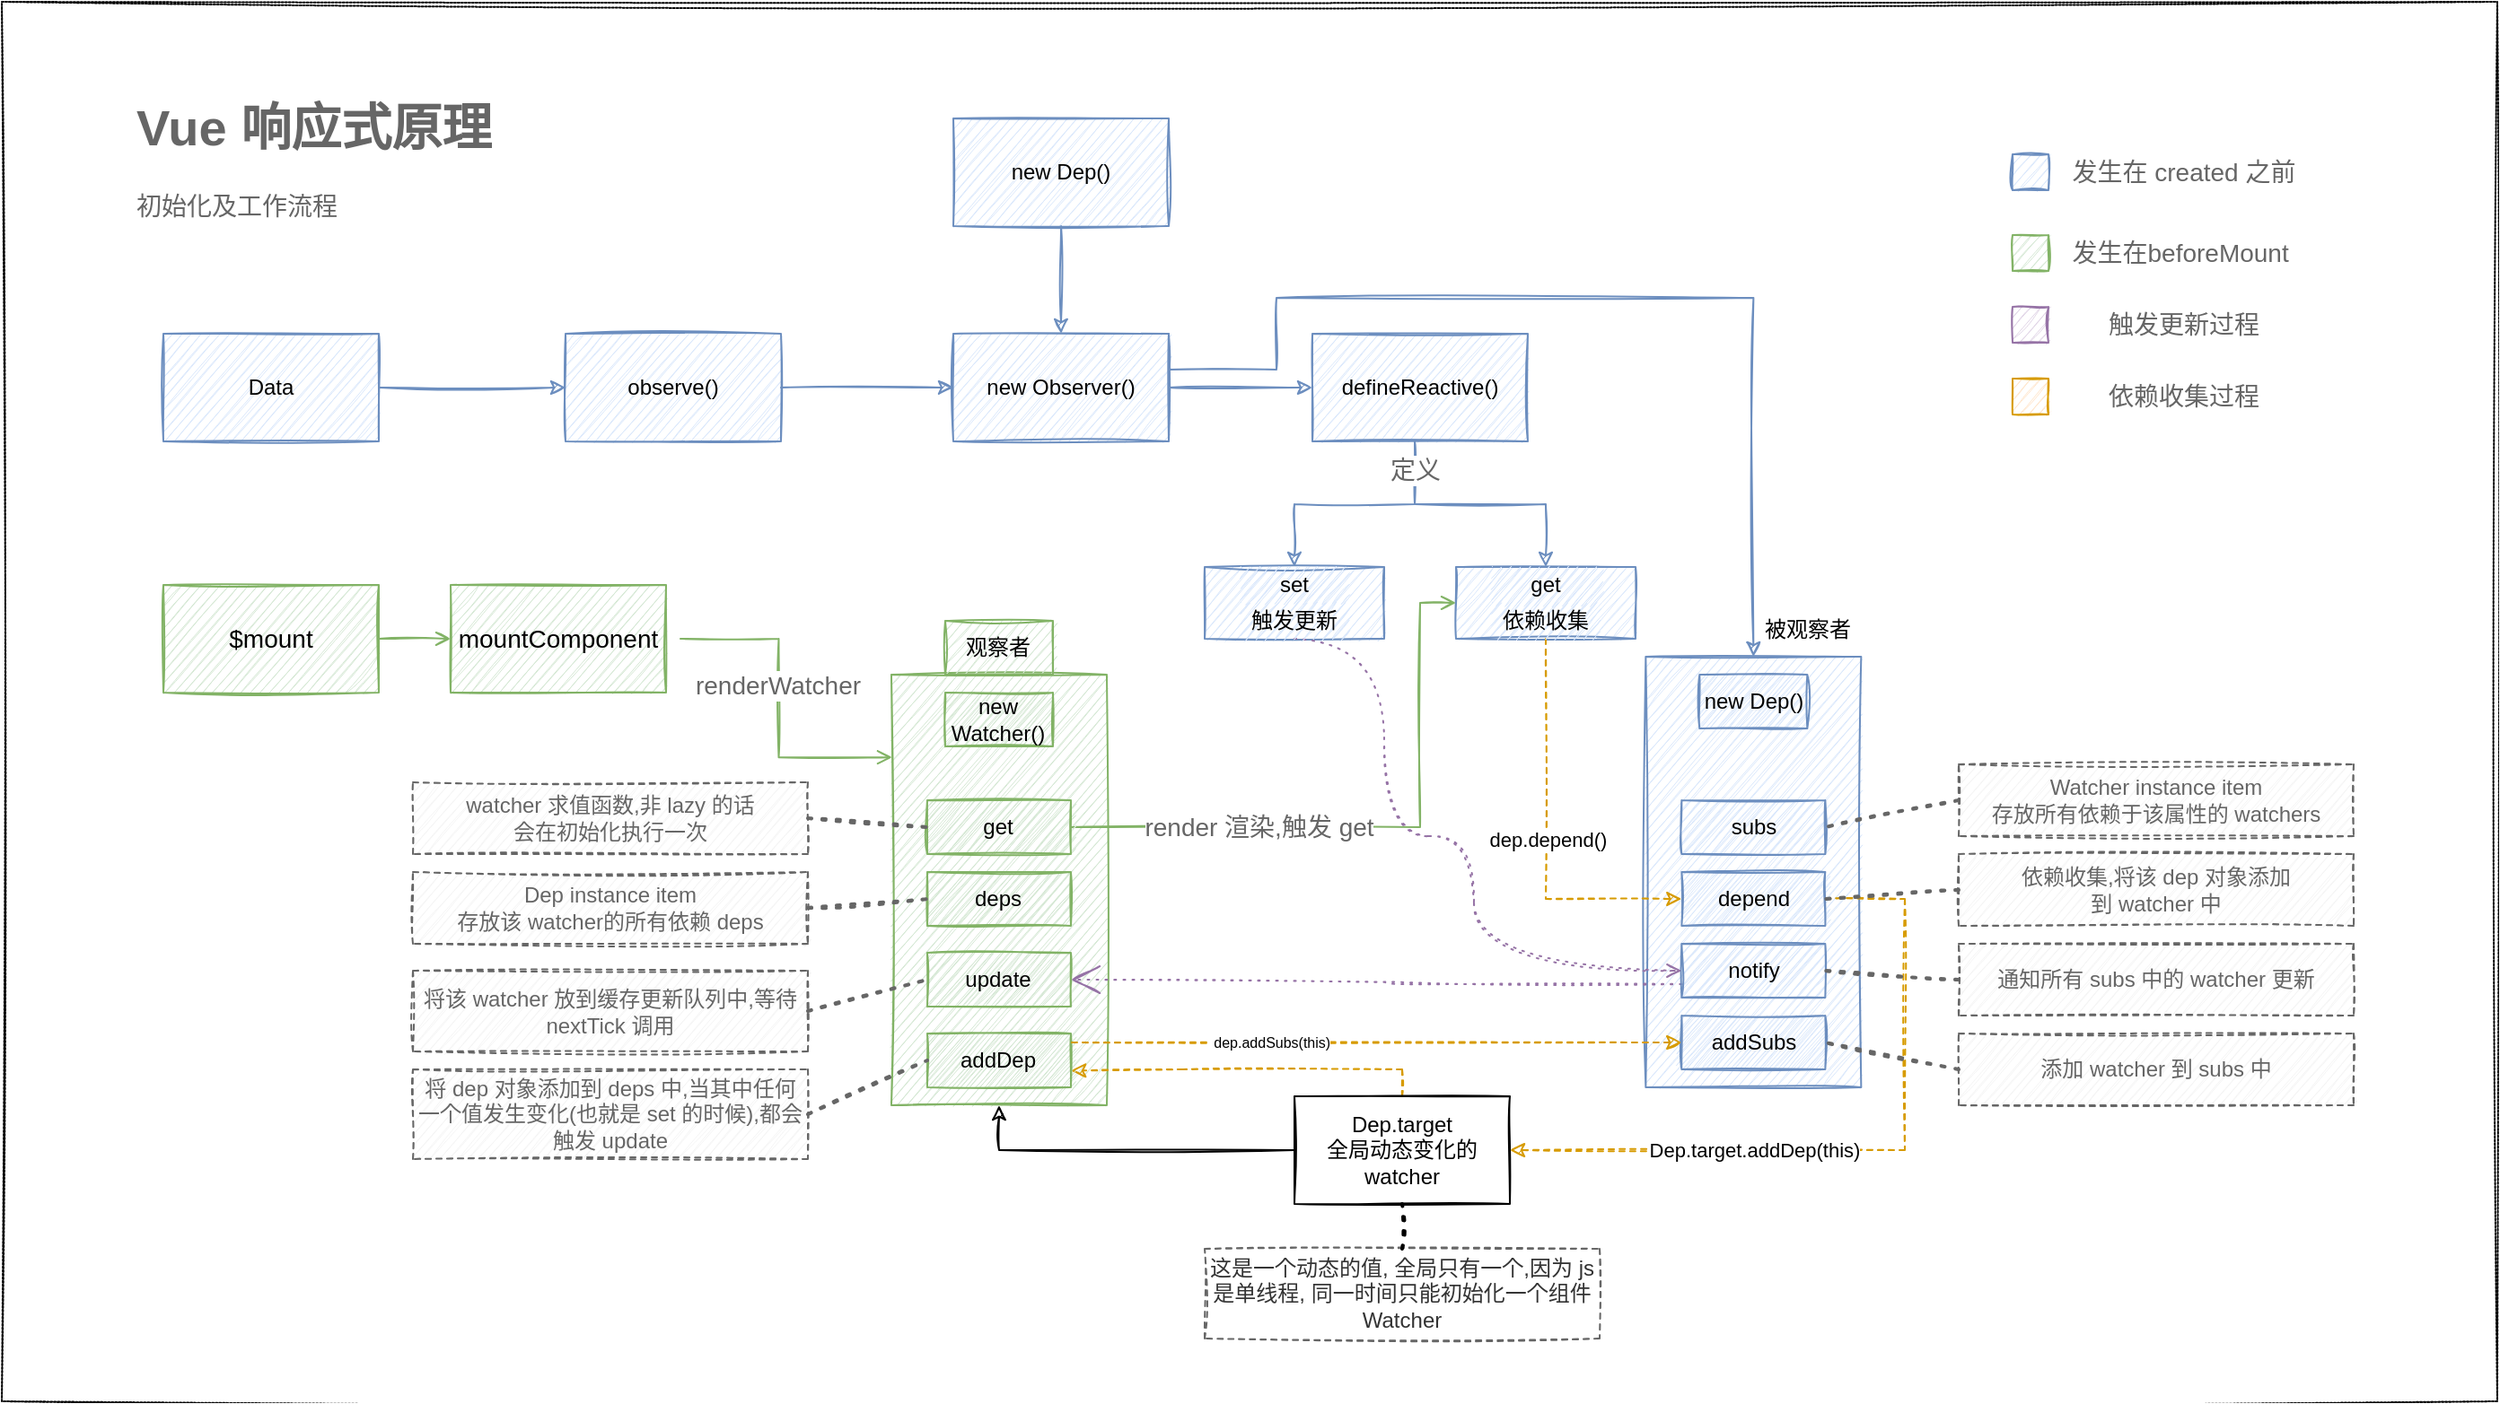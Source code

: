 <mxfile version="20.2.5" type="github">
  <diagram id="oEN0UopW_Hhm3qJJgfKZ" name="第 1 页">
    <mxGraphModel dx="3067" dy="2512" grid="1" gridSize="10" guides="1" tooltips="1" connect="1" arrows="1" fold="1" page="1" pageScale="1" pageWidth="827" pageHeight="1169" math="0" shadow="0">
      <root>
        <mxCell id="0" />
        <mxCell id="1" parent="0" />
        <mxCell id="HY8gtdqYPerpBEf_6ajo-25" value="" style="rounded=0;whiteSpace=wrap;html=1;sketch=1;hachureGap=4;fontFamily=Architects Daughter;fontSource=https%3A%2F%2Ffonts.googleapis.com%2Fcss%3Ffamily%3DArchitects%2BDaughter;fontSize=20;dashed=1;dashPattern=1 1;" vertex="1" parent="1">
          <mxGeometry x="-20" y="-125" width="1390" height="780" as="geometry" />
        </mxCell>
        <mxCell id="aYjI6461RRGYp5ql17L--451" style="edgeStyle=orthogonalEdgeStyle;rounded=0;orthogonalLoop=1;jettySize=auto;html=1;exitX=1;exitY=0.5;exitDx=0;exitDy=0;entryX=0;entryY=0.5;entryDx=0;entryDy=0;sketch=1;fillColor=#dae8fc;strokeColor=#6c8ebf;" parent="1" source="aYjI6461RRGYp5ql17L--437" target="aYjI6461RRGYp5ql17L--450" edge="1">
          <mxGeometry relative="1" as="geometry" />
        </mxCell>
        <mxCell id="aYjI6461RRGYp5ql17L--437" value="Data" style="rounded=0;whiteSpace=wrap;html=1;sketch=1;fillColor=#dae8fc;strokeColor=#6c8ebf;" parent="1" vertex="1">
          <mxGeometry x="70" y="60" width="120" height="60" as="geometry" />
        </mxCell>
        <mxCell id="aYjI6461RRGYp5ql17L--453" value="" style="edgeStyle=orthogonalEdgeStyle;rounded=0;orthogonalLoop=1;jettySize=auto;html=1;sketch=1;fillColor=#dae8fc;strokeColor=#6c8ebf;" parent="1" source="aYjI6461RRGYp5ql17L--450" target="aYjI6461RRGYp5ql17L--452" edge="1">
          <mxGeometry relative="1" as="geometry" />
        </mxCell>
        <mxCell id="aYjI6461RRGYp5ql17L--450" value="observe()" style="rounded=0;whiteSpace=wrap;html=1;sketch=1;fillColor=#dae8fc;strokeColor=#6c8ebf;" parent="1" vertex="1">
          <mxGeometry x="294" y="60" width="120" height="60" as="geometry" />
        </mxCell>
        <mxCell id="aYjI6461RRGYp5ql17L--457" value="" style="edgeStyle=orthogonalEdgeStyle;rounded=0;orthogonalLoop=1;jettySize=auto;html=1;sketch=1;fillColor=#dae8fc;strokeColor=#6c8ebf;" parent="1" source="aYjI6461RRGYp5ql17L--452" target="aYjI6461RRGYp5ql17L--456" edge="1">
          <mxGeometry relative="1" as="geometry" />
        </mxCell>
        <mxCell id="aYjI6461RRGYp5ql17L--452" value="new Observer()" style="rounded=0;whiteSpace=wrap;html=1;sketch=1;fillColor=#dae8fc;strokeColor=#6c8ebf;" parent="1" vertex="1">
          <mxGeometry x="510" y="60" width="120" height="60" as="geometry" />
        </mxCell>
        <mxCell id="aYjI6461RRGYp5ql17L--455" value="" style="edgeStyle=orthogonalEdgeStyle;rounded=0;orthogonalLoop=1;jettySize=auto;html=1;sketch=1;fillColor=#dae8fc;strokeColor=#6c8ebf;" parent="1" source="aYjI6461RRGYp5ql17L--454" target="aYjI6461RRGYp5ql17L--452" edge="1">
          <mxGeometry relative="1" as="geometry" />
        </mxCell>
        <mxCell id="aYjI6461RRGYp5ql17L--454" value="new Dep()" style="rounded=0;whiteSpace=wrap;html=1;sketch=1;fillColor=#dae8fc;strokeColor=#6c8ebf;" parent="1" vertex="1">
          <mxGeometry x="510" y="-60" width="120" height="60" as="geometry" />
        </mxCell>
        <mxCell id="aYjI6461RRGYp5ql17L--456" value="defineReactive()" style="whiteSpace=wrap;html=1;rounded=0;sketch=1;fillColor=#dae8fc;strokeColor=#6c8ebf;" parent="1" vertex="1">
          <mxGeometry x="710" y="60" width="120" height="60" as="geometry" />
        </mxCell>
        <mxCell id="2VksLgnImFCW1rFduUMJ-3" value="" style="edgeStyle=orthogonalEdgeStyle;rounded=0;orthogonalLoop=1;jettySize=auto;html=1;entryX=0.5;entryY=0;entryDx=0;entryDy=0;exitX=1;exitY=0;exitDx=0;exitDy=0;sketch=1;fillColor=#dae8fc;strokeColor=#6c8ebf;" parent="1" source="aYjI6461RRGYp5ql17L--452" target="2VksLgnImFCW1rFduUMJ-17" edge="1">
          <mxGeometry relative="1" as="geometry">
            <mxPoint x="827" y="-30.0" as="sourcePoint" />
            <mxPoint x="955" y="560" as="targetPoint" />
            <Array as="points">
              <mxPoint x="630" y="80" />
              <mxPoint x="690" y="80" />
              <mxPoint x="690" y="40" />
              <mxPoint x="956" y="40" />
            </Array>
          </mxGeometry>
        </mxCell>
        <mxCell id="aYjI6461RRGYp5ql17L--468" value="" style="whiteSpace=wrap;html=1;direction=east;rounded=0;sketch=1;fillColor=#dae8fc;strokeColor=#6c8ebf;" parent="1" vertex="1">
          <mxGeometry x="650" y="190" width="100" height="40" as="geometry" />
        </mxCell>
        <mxCell id="aYjI6461RRGYp5ql17L--469" value="" style="edgeStyle=elbowEdgeStyle;elbow=vertical;html=1;rounded=0;exitX=0.475;exitY=1;exitDx=0;exitDy=0;exitPerimeter=0;sketch=1;fillColor=#dae8fc;strokeColor=#6c8ebf;" parent="1" source="aYjI6461RRGYp5ql17L--456" target="aYjI6461RRGYp5ql17L--468" edge="1">
          <mxGeometry relative="1" as="geometry">
            <mxPoint x="767" y="120" as="sourcePoint" />
          </mxGeometry>
        </mxCell>
        <mxCell id="aYjI6461RRGYp5ql17L--470" value="" style="whiteSpace=wrap;html=1;direction=east;rounded=0;sketch=1;fillColor=#dae8fc;strokeColor=#6c8ebf;" parent="1" vertex="1">
          <mxGeometry x="790" y="190" width="100" height="40" as="geometry" />
        </mxCell>
        <mxCell id="aYjI6461RRGYp5ql17L--471" value="" style="edgeStyle=elbowEdgeStyle;elbow=vertical;html=1;rounded=0;exitX=0.475;exitY=1;exitDx=0;exitDy=0;exitPerimeter=0;sketch=1;fillColor=#dae8fc;strokeColor=#6c8ebf;" parent="1" source="aYjI6461RRGYp5ql17L--456" target="aYjI6461RRGYp5ql17L--470" edge="1">
          <mxGeometry relative="1" as="geometry">
            <mxPoint x="767" y="120" as="sourcePoint" />
          </mxGeometry>
        </mxCell>
        <mxCell id="HY8gtdqYPerpBEf_6ajo-78" value="定义" style="edgeLabel;html=1;align=center;verticalAlign=middle;resizable=0;points=[];fontSize=14;fontFamily=Helvetica;fontColor=#666666;" vertex="1" connectable="0" parent="aYjI6461RRGYp5ql17L--471">
          <mxGeometry x="-0.779" relative="1" as="geometry">
            <mxPoint as="offset" />
          </mxGeometry>
        </mxCell>
        <mxCell id="2VksLgnImFCW1rFduUMJ-1" value="" style="rounded=0;whiteSpace=wrap;html=1;sketch=1;fillColor=#d5e8d4;strokeColor=#82b366;" parent="1" vertex="1">
          <mxGeometry x="475.48" y="250" width="120" height="240" as="geometry" />
        </mxCell>
        <mxCell id="2VksLgnImFCW1rFduUMJ-5" value="&lt;font style=&quot;font-size: 12px&quot;&gt;Dep instance item&lt;br style=&quot;font-size: 12px&quot;&gt;存放该 watcher的所有依赖 deps&lt;/font&gt;" style="whiteSpace=wrap;html=1;rounded=0;fontSize=12;sketch=1;dashed=1;fontColor=#666666;fillColor=#f5f5f5;strokeColor=#666666;" parent="1" vertex="1">
          <mxGeometry x="209" y="360" width="220" height="40" as="geometry" />
        </mxCell>
        <mxCell id="HY8gtdqYPerpBEf_6ajo-2" value="" style="edgeStyle=orthogonalEdgeStyle;rounded=0;orthogonalLoop=1;jettySize=auto;html=1;sketch=1;exitX=0;exitY=0.5;exitDx=0;exitDy=0;entryX=0.5;entryY=1;entryDx=0;entryDy=0;fillColor=#ffe6cc;strokeColor=#000000;" edge="1" parent="1" source="2VksLgnImFCW1rFduUMJ-7" target="2VksLgnImFCW1rFduUMJ-1">
          <mxGeometry relative="1" as="geometry" />
        </mxCell>
        <mxCell id="HY8gtdqYPerpBEf_6ajo-8" style="edgeStyle=orthogonalEdgeStyle;rounded=0;orthogonalLoop=1;jettySize=auto;html=1;entryX=1.001;entryY=0.692;entryDx=0;entryDy=0;dashed=1;entryPerimeter=0;exitX=0.5;exitY=0;exitDx=0;exitDy=0;sketch=1;fillColor=#ffe6cc;strokeColor=#d79b00;" edge="1" parent="1" source="2VksLgnImFCW1rFduUMJ-7" target="2VksLgnImFCW1rFduUMJ-13">
          <mxGeometry relative="1" as="geometry">
            <Array as="points">
              <mxPoint x="760" y="470" />
              <mxPoint x="638" y="470" />
            </Array>
          </mxGeometry>
        </mxCell>
        <mxCell id="2VksLgnImFCW1rFduUMJ-7" value="Dep.target&lt;br&gt;全局动态变化的 watcher" style="rounded=0;whiteSpace=wrap;html=1;fontSize=12;sketch=1;" parent="1" vertex="1">
          <mxGeometry x="700" y="485" width="120" height="60" as="geometry" />
        </mxCell>
        <mxCell id="2VksLgnImFCW1rFduUMJ-10" value="deps" style="rounded=0;whiteSpace=wrap;html=1;fontSize=12;sketch=1;fillColor=#d5e8d4;strokeColor=#82b366;" parent="1" vertex="1">
          <mxGeometry x="495.48" y="360" width="80" height="30" as="geometry" />
        </mxCell>
        <mxCell id="2VksLgnImFCW1rFduUMJ-13" value="addDep" style="rounded=0;whiteSpace=wrap;html=1;fontSize=12;sketch=1;fillColor=#d5e8d4;strokeColor=#82b366;" parent="1" vertex="1">
          <mxGeometry x="495.48" y="450" width="80" height="30" as="geometry" />
        </mxCell>
        <mxCell id="2VksLgnImFCW1rFduUMJ-14" value="new Watcher()" style="text;html=1;strokeColor=#82b366;fillColor=#d5e8d4;align=center;verticalAlign=middle;whiteSpace=wrap;rounded=0;fontSize=12;sketch=1;" parent="1" vertex="1">
          <mxGeometry x="505.48" y="260" width="60" height="30" as="geometry" />
        </mxCell>
        <mxCell id="2VksLgnImFCW1rFduUMJ-17" value="" style="rounded=0;whiteSpace=wrap;html=1;sketch=1;fillColor=#dae8fc;strokeColor=#6c8ebf;" parent="1" vertex="1">
          <mxGeometry x="895.67" y="240" width="120" height="240" as="geometry" />
        </mxCell>
        <mxCell id="HY8gtdqYPerpBEf_6ajo-7" style="edgeStyle=orthogonalEdgeStyle;rounded=0;orthogonalLoop=1;jettySize=auto;html=1;exitX=1;exitY=0.5;exitDx=0;exitDy=0;entryX=1;entryY=0.5;entryDx=0;entryDy=0;dashed=1;sketch=1;fillColor=#ffe6cc;strokeColor=#d79b00;" edge="1" parent="1" source="2VksLgnImFCW1rFduUMJ-18" target="2VksLgnImFCW1rFduUMJ-7">
          <mxGeometry relative="1" as="geometry">
            <Array as="points">
              <mxPoint x="1040" y="375" />
              <mxPoint x="1040" y="515" />
            </Array>
          </mxGeometry>
        </mxCell>
        <mxCell id="HY8gtdqYPerpBEf_6ajo-12" value="Dep.target.addDep(this)" style="edgeLabel;html=1;align=center;verticalAlign=middle;resizable=0;points=[];rounded=0;sketch=1;" vertex="1" connectable="0" parent="HY8gtdqYPerpBEf_6ajo-7">
          <mxGeometry x="0.252" relative="1" as="geometry">
            <mxPoint x="-16" as="offset" />
          </mxGeometry>
        </mxCell>
        <mxCell id="2VksLgnImFCW1rFduUMJ-18" value="depend" style="rounded=0;whiteSpace=wrap;html=1;fontSize=12;sketch=1;fillColor=#dae8fc;strokeColor=#6c8ebf;" parent="1" vertex="1">
          <mxGeometry x="915.67" y="360" width="80" height="30" as="geometry" />
        </mxCell>
        <mxCell id="HY8gtdqYPerpBEf_6ajo-24" style="edgeStyle=orthogonalEdgeStyle;curved=1;rounded=0;sketch=1;hachureGap=4;orthogonalLoop=1;jettySize=auto;html=1;exitX=1;exitY=0.25;exitDx=0;exitDy=0;fontFamily=Architects Daughter;fontSource=https%3A%2F%2Ffonts.googleapis.com%2Fcss%3Ffamily%3DArchitects%2BDaughter;fontSize=16;endArrow=open;startSize=14;endSize=14;sourcePerimeterSpacing=8;targetPerimeterSpacing=8;dashed=1;dashPattern=1 4;entryX=1;entryY=0.5;entryDx=0;entryDy=0;fillColor=#e1d5e7;strokeColor=#9673a6;" edge="1" parent="1" source="2VksLgnImFCW1rFduUMJ-19" target="2VksLgnImFCW1rFduUMJ-22">
          <mxGeometry relative="1" as="geometry">
            <mxPoint x="580" y="420" as="targetPoint" />
          </mxGeometry>
        </mxCell>
        <mxCell id="2VksLgnImFCW1rFduUMJ-19" value="notify" style="rounded=0;whiteSpace=wrap;html=1;fontSize=12;direction=west;sketch=1;fillColor=#dae8fc;strokeColor=#6c8ebf;" parent="1" vertex="1">
          <mxGeometry x="915.67" y="400" width="80" height="30" as="geometry" />
        </mxCell>
        <mxCell id="2VksLgnImFCW1rFduUMJ-20" value="new Dep()" style="text;html=1;strokeColor=#6c8ebf;fillColor=#dae8fc;align=center;verticalAlign=middle;whiteSpace=wrap;rounded=0;fontSize=12;sketch=1;" parent="1" vertex="1">
          <mxGeometry x="925.67" y="250" width="60" height="30" as="geometry" />
        </mxCell>
        <mxCell id="2VksLgnImFCW1rFduUMJ-22" value="update" style="rounded=0;whiteSpace=wrap;html=1;fontSize=12;sketch=1;fillColor=#d5e8d4;strokeColor=#82b366;" parent="1" vertex="1">
          <mxGeometry x="495.48" y="405" width="80" height="30" as="geometry" />
        </mxCell>
        <mxCell id="2VksLgnImFCW1rFduUMJ-23" value="subs" style="rounded=0;whiteSpace=wrap;html=1;fontSize=12;sketch=1;fillColor=#dae8fc;strokeColor=#6c8ebf;" parent="1" vertex="1">
          <mxGeometry x="915.67" y="320" width="80" height="30" as="geometry" />
        </mxCell>
        <mxCell id="HY8gtdqYPerpBEf_6ajo-1" value="观察者" style="text;html=1;strokeColor=#82b366;fillColor=#d5e8d4;align=center;verticalAlign=middle;whiteSpace=wrap;rounded=0;sketch=1;" vertex="1" parent="1">
          <mxGeometry x="505.48" y="220" width="60" height="30" as="geometry" />
        </mxCell>
        <mxCell id="HY8gtdqYPerpBEf_6ajo-3" style="edgeStyle=orthogonalEdgeStyle;rounded=0;orthogonalLoop=1;jettySize=auto;html=1;exitX=0.5;exitY=1;exitDx=0;exitDy=0;entryX=0;entryY=0.5;entryDx=0;entryDy=0;sketch=1;dashed=1;fillColor=#ffe6cc;strokeColor=#d79b00;" edge="1" parent="1" source="aYjI6461RRGYp5ql17L--470" target="2VksLgnImFCW1rFduUMJ-18">
          <mxGeometry relative="1" as="geometry">
            <mxPoint x="836.727" y="400" as="targetPoint" />
          </mxGeometry>
        </mxCell>
        <mxCell id="HY8gtdqYPerpBEf_6ajo-11" value="dep.depend()" style="edgeLabel;html=1;align=center;verticalAlign=middle;resizable=0;points=[];rounded=0;sketch=1;" vertex="1" connectable="0" parent="HY8gtdqYPerpBEf_6ajo-3">
          <mxGeometry x="-0.398" y="1" relative="1" as="geometry">
            <mxPoint y="45" as="offset" />
          </mxGeometry>
        </mxCell>
        <mxCell id="HY8gtdqYPerpBEf_6ajo-13" value="被观察者" style="text;html=1;strokeColor=none;fillColor=none;align=center;verticalAlign=middle;whiteSpace=wrap;rounded=0;sketch=1;" vertex="1" parent="1">
          <mxGeometry x="955.67" y="210" width="60" height="30" as="geometry" />
        </mxCell>
        <mxCell id="HY8gtdqYPerpBEf_6ajo-17" value="addSubs" style="rounded=0;whiteSpace=wrap;html=1;fontSize=12;direction=west;sketch=1;fillColor=#dae8fc;strokeColor=#6c8ebf;" vertex="1" parent="1">
          <mxGeometry x="915.67" y="440" width="80" height="30" as="geometry" />
        </mxCell>
        <mxCell id="HY8gtdqYPerpBEf_6ajo-18" style="edgeStyle=orthogonalEdgeStyle;rounded=0;orthogonalLoop=1;jettySize=auto;html=1;dashed=1;entryX=1;entryY=0.5;entryDx=0;entryDy=0;sketch=1;fillColor=#ffe6cc;strokeColor=#d79b00;" edge="1" parent="1" target="HY8gtdqYPerpBEf_6ajo-17">
          <mxGeometry relative="1" as="geometry">
            <mxPoint x="710" y="385.154" as="targetPoint" />
            <mxPoint x="576" y="455" as="sourcePoint" />
            <Array as="points">
              <mxPoint x="576" y="455" />
            </Array>
          </mxGeometry>
        </mxCell>
        <mxCell id="HY8gtdqYPerpBEf_6ajo-20" value="&amp;nbsp;dep.addSubs(this)" style="edgeLabel;html=1;align=center;verticalAlign=middle;resizable=0;points=[];fontSize=8;rounded=0;sketch=1;" vertex="1" connectable="0" parent="HY8gtdqYPerpBEf_6ajo-18">
          <mxGeometry x="-0.561" y="2" relative="1" as="geometry">
            <mxPoint x="35" y="2" as="offset" />
          </mxGeometry>
        </mxCell>
        <mxCell id="HY8gtdqYPerpBEf_6ajo-23" style="edgeStyle=orthogonalEdgeStyle;curved=1;rounded=0;sketch=1;hachureGap=4;orthogonalLoop=1;jettySize=auto;html=1;entryX=1;entryY=0.5;entryDx=0;entryDy=0;fontFamily=Architects Daughter;fontSource=https%3A%2F%2Ffonts.googleapis.com%2Fcss%3Ffamily%3DArchitects%2BDaughter;fontSize=16;endArrow=open;sourcePerimeterSpacing=8;targetPerimeterSpacing=8;dashed=1;dashPattern=1 4;fillColor=#e1d5e7;strokeColor=#9673a6;exitX=0.5;exitY=1;exitDx=0;exitDy=0;" edge="1" parent="1" source="HY8gtdqYPerpBEf_6ajo-28" target="2VksLgnImFCW1rFduUMJ-19">
          <mxGeometry relative="1" as="geometry">
            <Array as="points">
              <mxPoint x="750" y="230" />
              <mxPoint x="750" y="340" />
              <mxPoint x="800" y="340" />
              <mxPoint x="800" y="415" />
            </Array>
          </mxGeometry>
        </mxCell>
        <mxCell id="HY8gtdqYPerpBEf_6ajo-27" value="&lt;font face=&quot;Helvetica&quot;&gt;set&lt;/font&gt;" style="text;html=1;strokeColor=none;fillColor=#dae8fc;align=center;verticalAlign=middle;whiteSpace=wrap;rounded=0;dashed=1;dashPattern=1 1;sketch=1;hachureGap=4;fontFamily=Architects Daughter;fontSource=https%3A%2F%2Ffonts.googleapis.com%2Fcss%3Ffamily%3DArchitects%2BDaughter;fontSize=12;" vertex="1" parent="1">
          <mxGeometry x="670" y="190" width="60" height="20" as="geometry" />
        </mxCell>
        <mxCell id="HY8gtdqYPerpBEf_6ajo-28" value="&lt;font face=&quot;Helvetica&quot;&gt;触发更新&lt;/font&gt;" style="text;html=1;strokeColor=none;fillColor=#dae8fc;align=center;verticalAlign=middle;whiteSpace=wrap;rounded=0;dashed=1;dashPattern=1 1;sketch=1;hachureGap=4;fontFamily=Architects Daughter;fontSource=https%3A%2F%2Ffonts.googleapis.com%2Fcss%3Ffamily%3DArchitects%2BDaughter;fontSize=12;" vertex="1" parent="1">
          <mxGeometry x="670" y="210" width="60" height="20" as="geometry" />
        </mxCell>
        <mxCell id="HY8gtdqYPerpBEf_6ajo-30" value="&lt;font face=&quot;Helvetica&quot;&gt;get&lt;/font&gt;" style="text;html=1;strokeColor=none;fillColor=#dae8fc;align=center;verticalAlign=middle;whiteSpace=wrap;rounded=0;dashed=1;dashPattern=1 1;sketch=1;hachureGap=4;fontFamily=Architects Daughter;fontSource=https%3A%2F%2Ffonts.googleapis.com%2Fcss%3Ffamily%3DArchitects%2BDaughter;fontSize=12;" vertex="1" parent="1">
          <mxGeometry x="810" y="190" width="60" height="20" as="geometry" />
        </mxCell>
        <mxCell id="HY8gtdqYPerpBEf_6ajo-31" value="&lt;font face=&quot;Helvetica&quot;&gt;依赖收集&lt;/font&gt;" style="text;html=1;strokeColor=none;fillColor=#dae8fc;align=center;verticalAlign=middle;whiteSpace=wrap;rounded=0;dashed=1;dashPattern=1 1;sketch=1;hachureGap=4;fontFamily=Architects Daughter;fontSource=https%3A%2F%2Ffonts.googleapis.com%2Fcss%3Ffamily%3DArchitects%2BDaughter;fontSize=12;" vertex="1" parent="1">
          <mxGeometry x="810" y="210" width="60" height="20" as="geometry" />
        </mxCell>
        <mxCell id="HY8gtdqYPerpBEf_6ajo-43" value="&lt;font style=&quot;font-size: 12px&quot;&gt;将该 watcher 放到缓存更新队列中,等待 nextTick 调用&lt;br&gt;&lt;/font&gt;" style="whiteSpace=wrap;html=1;rounded=0;fontSize=12;sketch=1;dashed=1;fontColor=#666666;spacing=2;fillColor=#f5f5f5;strokeColor=#666666;" vertex="1" parent="1">
          <mxGeometry x="209" y="415" width="220" height="45" as="geometry" />
        </mxCell>
        <mxCell id="HY8gtdqYPerpBEf_6ajo-44" value="将 dep 对象添加到 deps 中,当其中任何一个值发生变化(也就是 set 的时候),都会触发 update" style="whiteSpace=wrap;html=1;rounded=0;fontSize=12;sketch=1;dashed=1;fontColor=#666666;fillColor=#f5f5f5;strokeColor=#666666;" vertex="1" parent="1">
          <mxGeometry x="209" y="470" width="220" height="50" as="geometry" />
        </mxCell>
        <mxCell id="HY8gtdqYPerpBEf_6ajo-46" value="" style="edgeStyle=orthogonalEdgeStyle;sketch=1;hachureGap=4;orthogonalLoop=1;jettySize=auto;html=1;fontFamily=Helvetica;fontSize=14;fontColor=#666666;endArrow=open;sourcePerimeterSpacing=8;targetPerimeterSpacing=8;entryX=0.004;entryY=0.192;entryDx=0;entryDy=0;entryPerimeter=0;rounded=0;fillColor=#d5e8d4;strokeColor=#82b366;" edge="1" parent="1" source="HY8gtdqYPerpBEf_6ajo-45" target="2VksLgnImFCW1rFduUMJ-1">
          <mxGeometry relative="1" as="geometry" />
        </mxCell>
        <mxCell id="HY8gtdqYPerpBEf_6ajo-89" value="renderWatcher" style="edgeLabel;html=1;align=center;verticalAlign=middle;resizable=0;points=[];fontSize=14;fontFamily=Helvetica;fontColor=#666666;" vertex="1" connectable="0" parent="HY8gtdqYPerpBEf_6ajo-46">
          <mxGeometry x="-0.131" y="-1" relative="1" as="geometry">
            <mxPoint as="offset" />
          </mxGeometry>
        </mxCell>
        <mxCell id="HY8gtdqYPerpBEf_6ajo-45" value="mountComponent" style="rounded=0;whiteSpace=wrap;html=1;sketch=1;hachureGap=4;fontFamily=Helvetica;fontSize=14;fillColor=#d5e8d4;strokeColor=#82b366;" vertex="1" parent="1">
          <mxGeometry x="230" y="200" width="120" height="60" as="geometry" />
        </mxCell>
        <mxCell id="HY8gtdqYPerpBEf_6ajo-48" value="&lt;h1&gt;Vue 响应式原理&lt;/h1&gt;&lt;p&gt;初始化及工作流程&lt;/p&gt;" style="text;html=1;strokeColor=none;fillColor=none;spacing=5;spacingTop=-20;whiteSpace=wrap;overflow=hidden;rounded=0;dashed=1;sketch=1;hachureGap=4;fontFamily=Helvetica;fontSize=14;fontColor=#666666;" vertex="1" parent="1">
          <mxGeometry x="50" y="-80" width="210" height="90" as="geometry" />
        </mxCell>
        <mxCell id="HY8gtdqYPerpBEf_6ajo-51" value="" style="edgeStyle=orthogonalEdgeStyle;rounded=0;sketch=1;hachureGap=4;orthogonalLoop=1;jettySize=auto;html=1;fontFamily=Helvetica;fontSize=14;fontColor=#666666;endArrow=open;sourcePerimeterSpacing=8;targetPerimeterSpacing=8;fillColor=#d5e8d4;strokeColor=#82b366;exitX=1;exitY=0.5;exitDx=0;exitDy=0;entryX=0;entryY=0.5;entryDx=0;entryDy=0;" edge="1" parent="1" source="HY8gtdqYPerpBEf_6ajo-50" target="HY8gtdqYPerpBEf_6ajo-45">
          <mxGeometry relative="1" as="geometry" />
        </mxCell>
        <mxCell id="HY8gtdqYPerpBEf_6ajo-50" value="$mount" style="rounded=0;whiteSpace=wrap;html=1;sketch=1;hachureGap=4;fontFamily=Helvetica;fontSize=14;fillColor=#d5e8d4;strokeColor=#82b366;" vertex="1" parent="1">
          <mxGeometry x="70" y="200" width="120" height="60" as="geometry" />
        </mxCell>
        <mxCell id="HY8gtdqYPerpBEf_6ajo-64" value="" style="group" vertex="1" connectable="0" parent="1">
          <mxGeometry x="1100" y="-45" width="160" height="30" as="geometry" />
        </mxCell>
        <mxCell id="HY8gtdqYPerpBEf_6ajo-52" value="" style="rounded=0;whiteSpace=wrap;html=1;sketch=1;hachureGap=4;fontFamily=Helvetica;fontSize=14;fillColor=#dae8fc;strokeColor=#6c8ebf;" vertex="1" parent="HY8gtdqYPerpBEf_6ajo-64">
          <mxGeometry y="5" width="20" height="20" as="geometry" />
        </mxCell>
        <mxCell id="HY8gtdqYPerpBEf_6ajo-53" value="发生在 created 之前" style="text;html=1;strokeColor=none;fillColor=none;align=center;verticalAlign=middle;whiteSpace=wrap;rounded=0;sketch=1;hachureGap=4;fontFamily=Helvetica;fontSize=14;fontColor=#666666;" vertex="1" parent="HY8gtdqYPerpBEf_6ajo-64">
          <mxGeometry x="31" width="129" height="30" as="geometry" />
        </mxCell>
        <mxCell id="HY8gtdqYPerpBEf_6ajo-74" value="" style="endArrow=none;dashed=1;html=1;dashPattern=1 3;strokeWidth=2;rounded=0;sketch=1;hachureGap=4;fontFamily=Helvetica;fontSize=14;fontColor=#666666;sourcePerimeterSpacing=8;targetPerimeterSpacing=8;entryX=0;entryY=0.5;entryDx=0;entryDy=0;exitX=1;exitY=0.5;exitDx=0;exitDy=0;fillColor=#f5f5f5;strokeColor=#666666;" edge="1" parent="1" source="2VksLgnImFCW1rFduUMJ-5" target="2VksLgnImFCW1rFduUMJ-10">
          <mxGeometry width="50" height="50" relative="1" as="geometry">
            <mxPoint x="470" y="390" as="sourcePoint" />
            <mxPoint x="520" y="340" as="targetPoint" />
          </mxGeometry>
        </mxCell>
        <mxCell id="HY8gtdqYPerpBEf_6ajo-75" value="" style="endArrow=none;dashed=1;html=1;dashPattern=1 3;strokeWidth=2;rounded=0;sketch=1;hachureGap=4;fontFamily=Helvetica;fontSize=14;fontColor=#666666;sourcePerimeterSpacing=8;targetPerimeterSpacing=8;entryX=0;entryY=0.5;entryDx=0;entryDy=0;exitX=1;exitY=0.5;exitDx=0;exitDy=0;fillColor=#f5f5f5;strokeColor=#666666;" edge="1" parent="1" source="HY8gtdqYPerpBEf_6ajo-43" target="2VksLgnImFCW1rFduUMJ-22">
          <mxGeometry width="50" height="50" relative="1" as="geometry">
            <mxPoint x="425.48" y="425" as="sourcePoint" />
            <mxPoint x="495.48" y="430" as="targetPoint" />
          </mxGeometry>
        </mxCell>
        <mxCell id="HY8gtdqYPerpBEf_6ajo-76" value="" style="endArrow=none;dashed=1;html=1;dashPattern=1 3;strokeWidth=2;rounded=0;sketch=1;hachureGap=4;fontFamily=Helvetica;fontSize=14;fontColor=#666666;sourcePerimeterSpacing=8;targetPerimeterSpacing=8;entryX=0;entryY=0.5;entryDx=0;entryDy=0;exitX=1;exitY=0.5;exitDx=0;exitDy=0;fillColor=#f5f5f5;strokeColor=#666666;" edge="1" parent="1" source="HY8gtdqYPerpBEf_6ajo-44" target="2VksLgnImFCW1rFduUMJ-13">
          <mxGeometry width="50" height="50" relative="1" as="geometry">
            <mxPoint x="425.48" y="477.5" as="sourcePoint" />
            <mxPoint x="495.48" y="470" as="targetPoint" />
          </mxGeometry>
        </mxCell>
        <mxCell id="HY8gtdqYPerpBEf_6ajo-79" value="&lt;span style=&quot;&quot;&gt;Watcher instance item&lt;/span&gt;&lt;br style=&quot;&quot;&gt;&lt;span style=&quot;&quot;&gt;存放所有依赖于该属性的 watchers&lt;/span&gt;" style="whiteSpace=wrap;html=1;rounded=0;fontSize=12;sketch=1;dashed=1;fontColor=#666666;fillColor=#f5f5f5;strokeColor=#666666;" vertex="1" parent="1">
          <mxGeometry x="1070.0" y="300" width="220" height="40" as="geometry" />
        </mxCell>
        <mxCell id="HY8gtdqYPerpBEf_6ajo-80" value="" style="endArrow=none;dashed=1;html=1;dashPattern=1 3;strokeWidth=2;rounded=0;sketch=1;hachureGap=4;fontFamily=Helvetica;fontSize=14;fontColor=#666666;sourcePerimeterSpacing=8;targetPerimeterSpacing=8;entryX=1;entryY=0.5;entryDx=0;entryDy=0;exitX=0;exitY=0.5;exitDx=0;exitDy=0;fillColor=#f5f5f5;strokeColor=#666666;" edge="1" source="HY8gtdqYPerpBEf_6ajo-79" parent="1" target="2VksLgnImFCW1rFduUMJ-23">
          <mxGeometry width="50" height="50" relative="1" as="geometry">
            <mxPoint x="1325.19" y="447.5" as="sourcePoint" />
            <mxPoint x="1350.67" y="432.5" as="targetPoint" />
          </mxGeometry>
        </mxCell>
        <mxCell id="HY8gtdqYPerpBEf_6ajo-81" value="依赖收集,将该 dep 对象添加&lt;br&gt;到 watcher 中" style="whiteSpace=wrap;html=1;rounded=0;fontSize=12;sketch=1;dashed=1;fontColor=#666666;fillColor=#f5f5f5;strokeColor=#666666;" vertex="1" parent="1">
          <mxGeometry x="1070.0" y="350" width="220" height="40" as="geometry" />
        </mxCell>
        <mxCell id="HY8gtdqYPerpBEf_6ajo-82" value="" style="endArrow=none;dashed=1;html=1;dashPattern=1 3;strokeWidth=2;rounded=0;sketch=1;hachureGap=4;fontFamily=Helvetica;fontSize=14;fontColor=#666666;sourcePerimeterSpacing=8;targetPerimeterSpacing=8;entryX=1;entryY=0.5;entryDx=0;entryDy=0;exitX=0;exitY=0.5;exitDx=0;exitDy=0;fillColor=#f5f5f5;strokeColor=#666666;" edge="1" parent="1" source="HY8gtdqYPerpBEf_6ajo-81" target="2VksLgnImFCW1rFduUMJ-18">
          <mxGeometry width="50" height="50" relative="1" as="geometry">
            <mxPoint x="1325.19" y="497.5" as="sourcePoint" />
            <mxPoint x="995.67" y="385" as="targetPoint" />
          </mxGeometry>
        </mxCell>
        <mxCell id="HY8gtdqYPerpBEf_6ajo-83" value="&lt;font&gt;通知所有 subs 中的 watcher 更新&lt;/font&gt;" style="whiteSpace=wrap;html=1;rounded=0;fontSize=12;sketch=1;dashed=1;fontColor=#666666;fillColor=#f5f5f5;strokeColor=#666666;" vertex="1" parent="1">
          <mxGeometry x="1070.0" y="400" width="220" height="40" as="geometry" />
        </mxCell>
        <mxCell id="HY8gtdqYPerpBEf_6ajo-84" value="" style="endArrow=none;dashed=1;html=1;dashPattern=1 3;strokeWidth=2;rounded=0;sketch=1;hachureGap=4;fontFamily=Helvetica;fontSize=14;fontColor=#666666;sourcePerimeterSpacing=8;targetPerimeterSpacing=8;entryX=0;entryY=0.5;entryDx=0;entryDy=0;exitX=0;exitY=0.5;exitDx=0;exitDy=0;fillColor=#f5f5f5;strokeColor=#666666;" edge="1" parent="1" source="HY8gtdqYPerpBEf_6ajo-83" target="2VksLgnImFCW1rFduUMJ-19">
          <mxGeometry width="50" height="50" relative="1" as="geometry">
            <mxPoint x="1325.19" y="547.5" as="sourcePoint" />
            <mxPoint x="995.67" y="435" as="targetPoint" />
          </mxGeometry>
        </mxCell>
        <mxCell id="HY8gtdqYPerpBEf_6ajo-85" value="&lt;font&gt;添加 watcher 到 subs 中&lt;/font&gt;" style="whiteSpace=wrap;html=1;rounded=0;fontSize=12;sketch=1;dashed=1;fontColor=#666666;fillColor=#f5f5f5;strokeColor=#666666;" vertex="1" parent="1">
          <mxGeometry x="1070.0" y="450" width="220" height="40" as="geometry" />
        </mxCell>
        <mxCell id="HY8gtdqYPerpBEf_6ajo-86" value="" style="endArrow=none;dashed=1;html=1;dashPattern=1 3;strokeWidth=2;rounded=0;sketch=1;hachureGap=4;fontFamily=Helvetica;fontSize=14;fontColor=#666666;sourcePerimeterSpacing=8;targetPerimeterSpacing=8;entryX=0;entryY=0.5;entryDx=0;entryDy=0;exitX=0;exitY=0.5;exitDx=0;exitDy=0;fillColor=#f5f5f5;strokeColor=#666666;" edge="1" parent="1" source="HY8gtdqYPerpBEf_6ajo-85" target="HY8gtdqYPerpBEf_6ajo-17">
          <mxGeometry width="50" height="50" relative="1" as="geometry">
            <mxPoint x="1325.19" y="597.5" as="sourcePoint" />
            <mxPoint x="995.67" y="485" as="targetPoint" />
          </mxGeometry>
        </mxCell>
        <mxCell id="HY8gtdqYPerpBEf_6ajo-87" value="这是一个动态的值, 全局只有一个,因为 js是单线程, 同一时间只能初始化一个组件 Watcher" style="whiteSpace=wrap;html=1;rounded=0;fontSize=12;sketch=1;dashed=1;fontColor=#333333;fillColor=default;strokeColor=#666666;" vertex="1" parent="1">
          <mxGeometry x="650" y="570" width="220" height="50" as="geometry" />
        </mxCell>
        <mxCell id="HY8gtdqYPerpBEf_6ajo-88" value="" style="endArrow=none;dashed=1;dashPattern=1 3;strokeWidth=2;rounded=0;sketch=1;hachureGap=4;fontFamily=Helvetica;fontSize=14;fontColor=#666666;sourcePerimeterSpacing=8;targetPerimeterSpacing=8;entryX=0.5;entryY=1;entryDx=0;entryDy=0;exitX=0.5;exitY=0;exitDx=0;exitDy=0;fillColor=#f5f5f5;strokeColor=default;labelBackgroundColor=none;" edge="1" source="HY8gtdqYPerpBEf_6ajo-87" parent="1" target="2VksLgnImFCW1rFduUMJ-7">
          <mxGeometry width="50" height="50" relative="1" as="geometry">
            <mxPoint x="934.52" y="640" as="sourcePoint" />
            <mxPoint x="960" y="625" as="targetPoint" />
          </mxGeometry>
        </mxCell>
        <mxCell id="HY8gtdqYPerpBEf_6ajo-96" style="edgeStyle=orthogonalEdgeStyle;rounded=0;sketch=1;hachureGap=4;orthogonalLoop=1;jettySize=auto;html=0;exitX=1;exitY=0.5;exitDx=0;exitDy=0;entryX=0;entryY=0.5;entryDx=0;entryDy=0;labelBackgroundColor=none;fontFamily=Helvetica;fontSize=14;fontColor=#666666;endArrow=open;sourcePerimeterSpacing=8;targetPerimeterSpacing=8;strokeColor=#82b366;fillColor=#d5e8d4;" edge="1" parent="1" source="HY8gtdqYPerpBEf_6ajo-90" target="aYjI6461RRGYp5ql17L--470">
          <mxGeometry relative="1" as="geometry">
            <Array as="points">
              <mxPoint x="770" y="335" />
              <mxPoint x="770" y="210" />
            </Array>
          </mxGeometry>
        </mxCell>
        <mxCell id="HY8gtdqYPerpBEf_6ajo-97" value="render 渲染,触发 get" style="edgeLabel;html=1;align=center;verticalAlign=middle;resizable=0;points=[];fontSize=14;fontFamily=Helvetica;fontColor=#666666;" vertex="1" connectable="0" parent="HY8gtdqYPerpBEf_6ajo-96">
          <mxGeometry x="-0.512" y="-1" relative="1" as="geometry">
            <mxPoint x="21" y="-1" as="offset" />
          </mxGeometry>
        </mxCell>
        <mxCell id="HY8gtdqYPerpBEf_6ajo-90" value="get" style="rounded=0;whiteSpace=wrap;html=1;fontSize=12;sketch=1;fillColor=#d5e8d4;strokeColor=#82b366;" vertex="1" parent="1">
          <mxGeometry x="495.48" y="320" width="80" height="30" as="geometry" />
        </mxCell>
        <mxCell id="HY8gtdqYPerpBEf_6ajo-94" value="watcher 求值函数,非 lazy 的话&lt;br&gt;会在初始化执行一次" style="whiteSpace=wrap;html=1;rounded=0;fontSize=12;sketch=1;dashed=1;fontColor=#666666;fillColor=#f5f5f5;strokeColor=#666666;" vertex="1" parent="1">
          <mxGeometry x="209" y="310" width="220" height="40" as="geometry" />
        </mxCell>
        <mxCell id="HY8gtdqYPerpBEf_6ajo-95" value="" style="endArrow=none;dashed=1;html=1;dashPattern=1 3;strokeWidth=2;rounded=0;sketch=1;hachureGap=4;fontFamily=Helvetica;fontSize=14;fontColor=#666666;sourcePerimeterSpacing=8;targetPerimeterSpacing=8;entryX=0;entryY=0.5;entryDx=0;entryDy=0;exitX=1;exitY=0.5;exitDx=0;exitDy=0;fillColor=#f5f5f5;strokeColor=#666666;" edge="1" parent="1" source="HY8gtdqYPerpBEf_6ajo-94" target="HY8gtdqYPerpBEf_6ajo-90">
          <mxGeometry width="50" height="50" relative="1" as="geometry">
            <mxPoint x="473.52" y="340" as="sourcePoint" />
            <mxPoint x="499" y="325" as="targetPoint" />
          </mxGeometry>
        </mxCell>
        <mxCell id="HY8gtdqYPerpBEf_6ajo-98" value="" style="group;sketch=1;hachureGap=4;fontFamily=Architects Daughter;fontSource=https%3A%2F%2Ffonts.googleapis.com%2Fcss%3Ffamily%3DArchitects%2BDaughter;fontSize=20;fontColor=#666666;fillColor=default;" vertex="1" connectable="0" parent="1">
          <mxGeometry x="1100.0" width="160" height="30" as="geometry" />
        </mxCell>
        <mxCell id="HY8gtdqYPerpBEf_6ajo-99" value="" style="rounded=0;whiteSpace=wrap;html=1;sketch=1;hachureGap=4;fontFamily=Helvetica;fontSize=14;fillColor=#d5e8d4;strokeColor=#82b366;fontSource=https%3A%2F%2Ffonts.googleapis.com%2Fcss%3Ffamily%3DArchitects%2BDaughter;" vertex="1" parent="HY8gtdqYPerpBEf_6ajo-98">
          <mxGeometry y="5" width="20" height="20" as="geometry" />
        </mxCell>
        <mxCell id="HY8gtdqYPerpBEf_6ajo-100" value="&lt;span style=&quot;background-color: rgb(255, 255, 255);&quot;&gt;发生在beforeMount&amp;nbsp;&lt;/span&gt;" style="text;html=1;strokeColor=none;fillColor=none;align=center;verticalAlign=middle;whiteSpace=wrap;rounded=0;sketch=1;hachureGap=4;fontFamily=Helvetica;fontSize=14;fontColor=#666666;fontSource=https%3A%2F%2Ffonts.googleapis.com%2Fcss%3Ffamily%3DArchitects%2BDaughter;" vertex="1" parent="HY8gtdqYPerpBEf_6ajo-98">
          <mxGeometry x="31" width="129" height="30" as="geometry" />
        </mxCell>
        <mxCell id="HY8gtdqYPerpBEf_6ajo-101" value="" style="group;sketch=1;hachureGap=4;fontFamily=Architects Daughter;fontSource=https%3A%2F%2Ffonts.googleapis.com%2Fcss%3Ffamily%3DArchitects%2BDaughter;fontSize=20;fontColor=#666666;fillColor=default;" vertex="1" connectable="0" parent="1">
          <mxGeometry x="1100.0" y="40" width="160" height="30" as="geometry" />
        </mxCell>
        <mxCell id="HY8gtdqYPerpBEf_6ajo-102" value="" style="rounded=0;whiteSpace=wrap;html=1;sketch=1;hachureGap=4;fontFamily=Helvetica;fontSize=14;fillColor=#e1d5e7;strokeColor=#9673a6;fontSource=https%3A%2F%2Ffonts.googleapis.com%2Fcss%3Ffamily%3DArchitects%2BDaughter;" vertex="1" parent="HY8gtdqYPerpBEf_6ajo-101">
          <mxGeometry y="5" width="20" height="20" as="geometry" />
        </mxCell>
        <mxCell id="HY8gtdqYPerpBEf_6ajo-103" value="触发更新过程" style="text;html=1;strokeColor=none;fillColor=none;align=center;verticalAlign=middle;whiteSpace=wrap;rounded=0;sketch=1;hachureGap=4;fontFamily=Helvetica;fontSize=14;fontColor=#666666;fontSource=https%3A%2F%2Ffonts.googleapis.com%2Fcss%3Ffamily%3DArchitects%2BDaughter;" vertex="1" parent="HY8gtdqYPerpBEf_6ajo-101">
          <mxGeometry x="31" width="129" height="30" as="geometry" />
        </mxCell>
        <mxCell id="HY8gtdqYPerpBEf_6ajo-104" value="" style="group;sketch=1;hachureGap=4;fontFamily=Architects Daughter;fontSource=https%3A%2F%2Ffonts.googleapis.com%2Fcss%3Ffamily%3DArchitects%2BDaughter;fontSize=20;fontColor=#666666;fillColor=default;" vertex="1" connectable="0" parent="1">
          <mxGeometry x="1100.0" y="80" width="160" height="30" as="geometry" />
        </mxCell>
        <mxCell id="HY8gtdqYPerpBEf_6ajo-105" value="" style="rounded=0;whiteSpace=wrap;html=1;sketch=1;hachureGap=4;fontFamily=Helvetica;fontSize=14;fillColor=#ffe6cc;strokeColor=#d79b00;fontSource=https%3A%2F%2Ffonts.googleapis.com%2Fcss%3Ffamily%3DArchitects%2BDaughter;" vertex="1" parent="HY8gtdqYPerpBEf_6ajo-104">
          <mxGeometry y="5" width="20" height="20" as="geometry" />
        </mxCell>
        <mxCell id="HY8gtdqYPerpBEf_6ajo-106" value="依赖收集过程" style="text;html=1;strokeColor=none;fillColor=none;align=center;verticalAlign=middle;whiteSpace=wrap;rounded=0;sketch=1;hachureGap=4;fontFamily=Helvetica;fontSize=14;fontColor=#666666;fontSource=https%3A%2F%2Ffonts.googleapis.com%2Fcss%3Ffamily%3DArchitects%2BDaughter;" vertex="1" parent="HY8gtdqYPerpBEf_6ajo-104">
          <mxGeometry x="31" width="129" height="30" as="geometry" />
        </mxCell>
      </root>
    </mxGraphModel>
  </diagram>
</mxfile>
